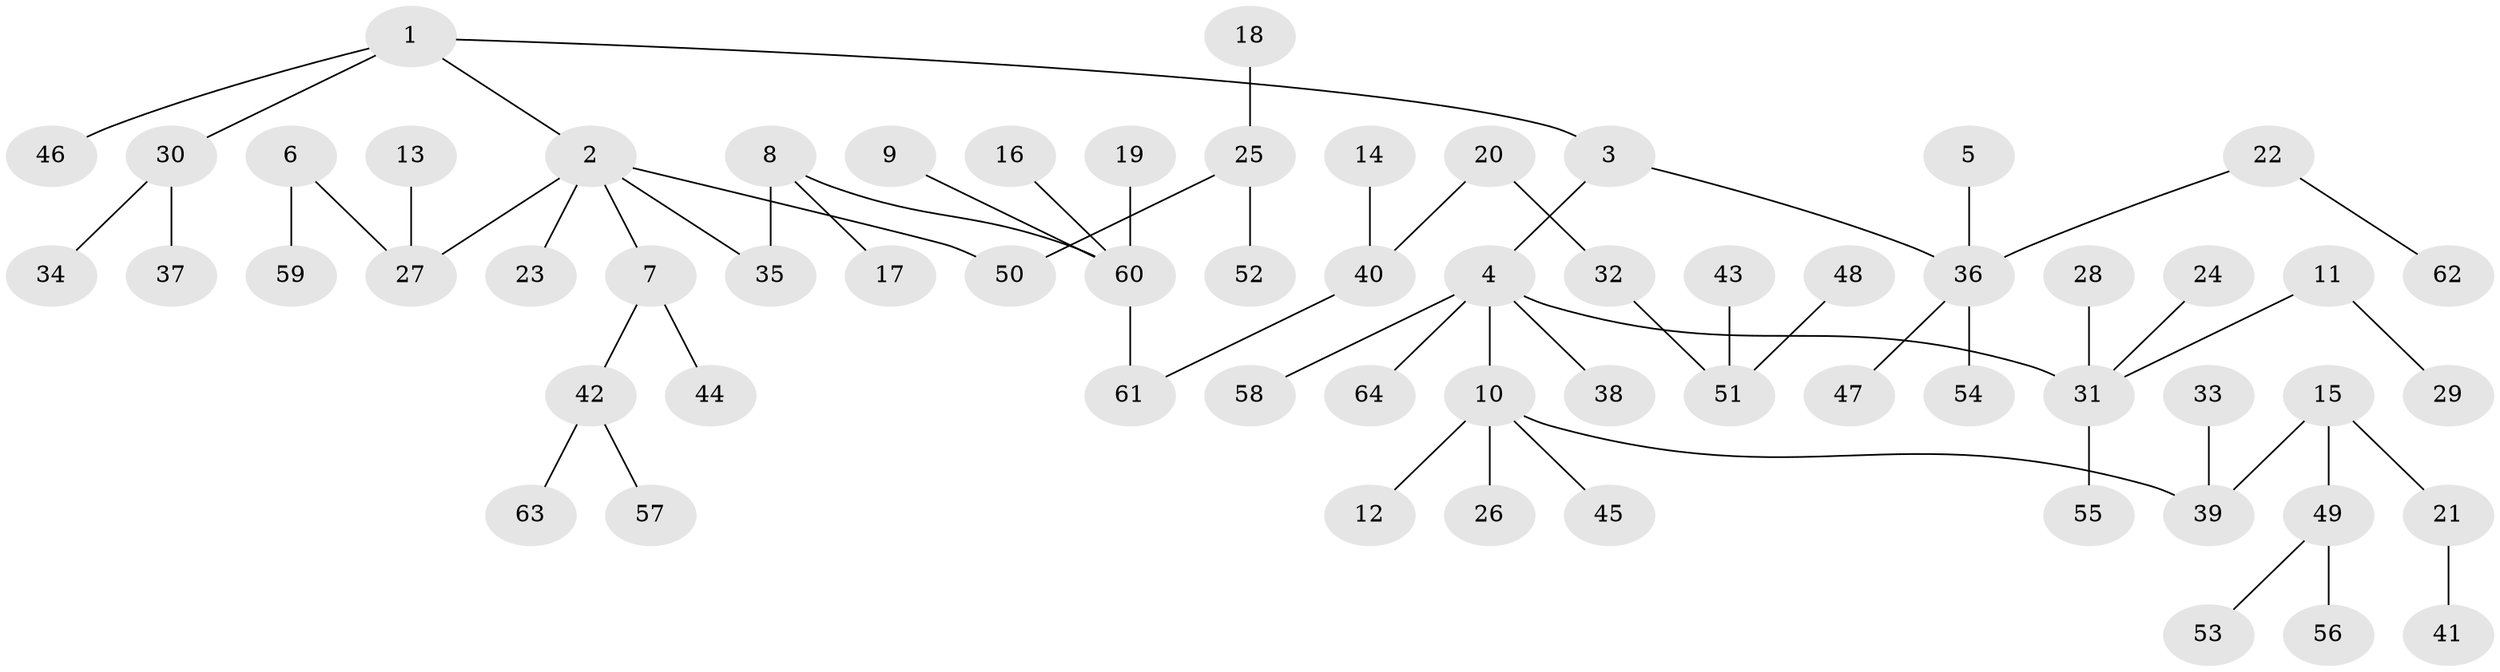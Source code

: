 // original degree distribution, {4: 0.07874015748031496, 3: 0.10236220472440945, 2: 0.23622047244094488, 5: 0.05511811023622047, 1: 0.5118110236220472, 7: 0.007874015748031496, 6: 0.007874015748031496}
// Generated by graph-tools (version 1.1) at 2025/50/03/09/25 03:50:17]
// undirected, 64 vertices, 63 edges
graph export_dot {
graph [start="1"]
  node [color=gray90,style=filled];
  1;
  2;
  3;
  4;
  5;
  6;
  7;
  8;
  9;
  10;
  11;
  12;
  13;
  14;
  15;
  16;
  17;
  18;
  19;
  20;
  21;
  22;
  23;
  24;
  25;
  26;
  27;
  28;
  29;
  30;
  31;
  32;
  33;
  34;
  35;
  36;
  37;
  38;
  39;
  40;
  41;
  42;
  43;
  44;
  45;
  46;
  47;
  48;
  49;
  50;
  51;
  52;
  53;
  54;
  55;
  56;
  57;
  58;
  59;
  60;
  61;
  62;
  63;
  64;
  1 -- 2 [weight=1.0];
  1 -- 3 [weight=1.0];
  1 -- 30 [weight=1.0];
  1 -- 46 [weight=1.0];
  2 -- 7 [weight=1.0];
  2 -- 23 [weight=1.0];
  2 -- 27 [weight=1.0];
  2 -- 35 [weight=1.0];
  2 -- 50 [weight=1.0];
  3 -- 4 [weight=1.0];
  3 -- 36 [weight=1.0];
  4 -- 10 [weight=1.0];
  4 -- 31 [weight=1.0];
  4 -- 38 [weight=1.0];
  4 -- 58 [weight=1.0];
  4 -- 64 [weight=1.0];
  5 -- 36 [weight=1.0];
  6 -- 27 [weight=1.0];
  6 -- 59 [weight=1.0];
  7 -- 42 [weight=1.0];
  7 -- 44 [weight=1.0];
  8 -- 17 [weight=1.0];
  8 -- 35 [weight=1.0];
  8 -- 60 [weight=1.0];
  9 -- 60 [weight=1.0];
  10 -- 12 [weight=1.0];
  10 -- 26 [weight=1.0];
  10 -- 39 [weight=1.0];
  10 -- 45 [weight=1.0];
  11 -- 29 [weight=1.0];
  11 -- 31 [weight=1.0];
  13 -- 27 [weight=1.0];
  14 -- 40 [weight=1.0];
  15 -- 21 [weight=1.0];
  15 -- 39 [weight=1.0];
  15 -- 49 [weight=1.0];
  16 -- 60 [weight=1.0];
  18 -- 25 [weight=1.0];
  19 -- 60 [weight=1.0];
  20 -- 32 [weight=1.0];
  20 -- 40 [weight=1.0];
  21 -- 41 [weight=1.0];
  22 -- 36 [weight=1.0];
  22 -- 62 [weight=1.0];
  24 -- 31 [weight=1.0];
  25 -- 50 [weight=1.0];
  25 -- 52 [weight=1.0];
  28 -- 31 [weight=1.0];
  30 -- 34 [weight=1.0];
  30 -- 37 [weight=1.0];
  31 -- 55 [weight=1.0];
  32 -- 51 [weight=1.0];
  33 -- 39 [weight=1.0];
  36 -- 47 [weight=1.0];
  36 -- 54 [weight=1.0];
  40 -- 61 [weight=1.0];
  42 -- 57 [weight=1.0];
  42 -- 63 [weight=1.0];
  43 -- 51 [weight=1.0];
  48 -- 51 [weight=1.0];
  49 -- 53 [weight=1.0];
  49 -- 56 [weight=1.0];
  60 -- 61 [weight=1.0];
}
